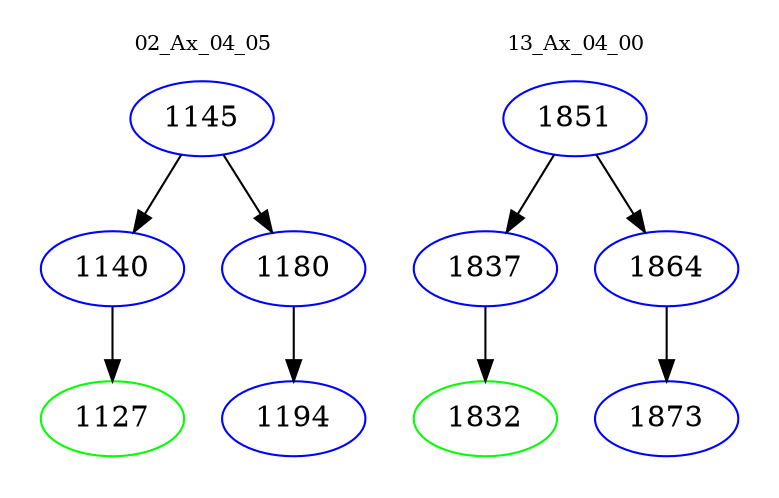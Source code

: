 digraph{
subgraph cluster_0 {
color = white
label = "02_Ax_04_05";
fontsize=10;
T0_1145 [label="1145", color="blue"]
T0_1145 -> T0_1140 [color="black"]
T0_1140 [label="1140", color="blue"]
T0_1140 -> T0_1127 [color="black"]
T0_1127 [label="1127", color="green"]
T0_1145 -> T0_1180 [color="black"]
T0_1180 [label="1180", color="blue"]
T0_1180 -> T0_1194 [color="black"]
T0_1194 [label="1194", color="blue"]
}
subgraph cluster_1 {
color = white
label = "13_Ax_04_00";
fontsize=10;
T1_1851 [label="1851", color="blue"]
T1_1851 -> T1_1837 [color="black"]
T1_1837 [label="1837", color="blue"]
T1_1837 -> T1_1832 [color="black"]
T1_1832 [label="1832", color="green"]
T1_1851 -> T1_1864 [color="black"]
T1_1864 [label="1864", color="blue"]
T1_1864 -> T1_1873 [color="black"]
T1_1873 [label="1873", color="blue"]
}
}
